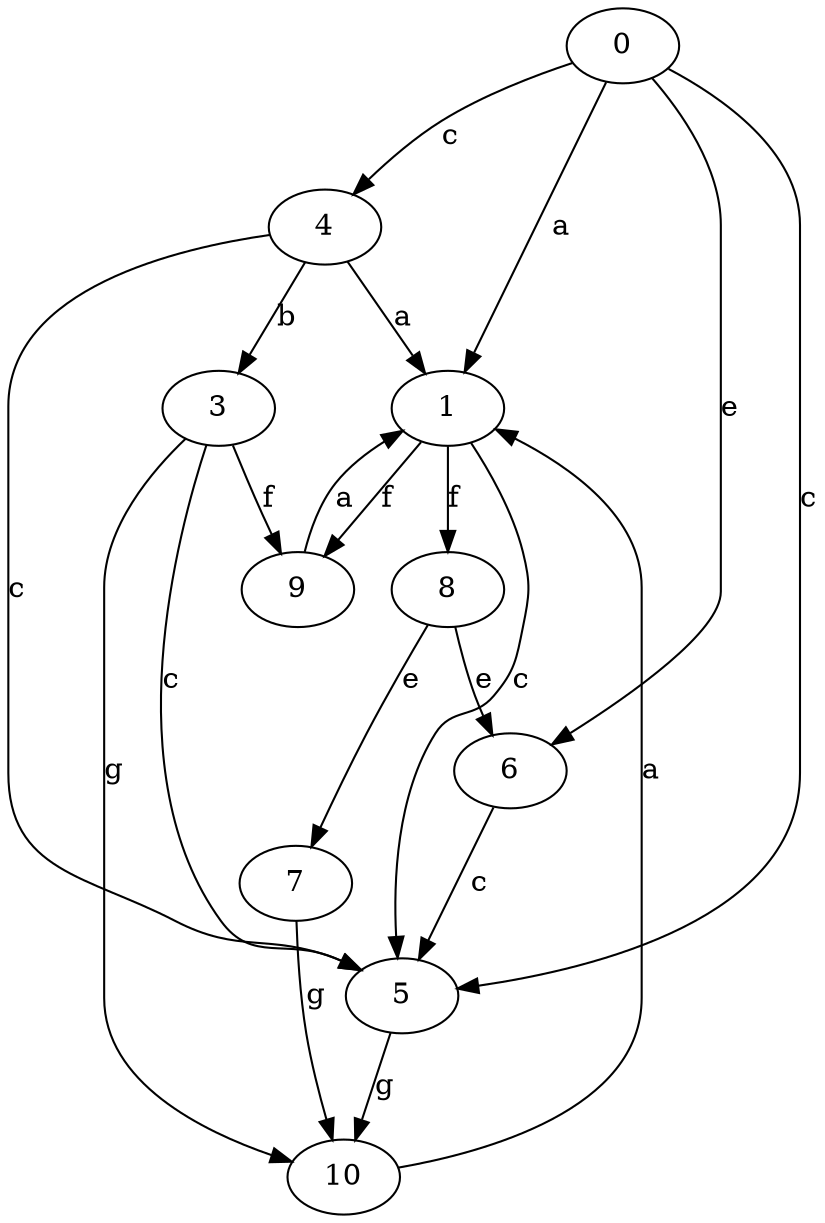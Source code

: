 strict digraph  {
1;
3;
4;
5;
6;
7;
0;
8;
9;
10;
1 -> 5  [label=c];
1 -> 8  [label=f];
1 -> 9  [label=f];
3 -> 5  [label=c];
3 -> 9  [label=f];
3 -> 10  [label=g];
4 -> 1  [label=a];
4 -> 3  [label=b];
4 -> 5  [label=c];
5 -> 10  [label=g];
6 -> 5  [label=c];
7 -> 10  [label=g];
0 -> 1  [label=a];
0 -> 4  [label=c];
0 -> 5  [label=c];
0 -> 6  [label=e];
8 -> 6  [label=e];
8 -> 7  [label=e];
9 -> 1  [label=a];
10 -> 1  [label=a];
}
